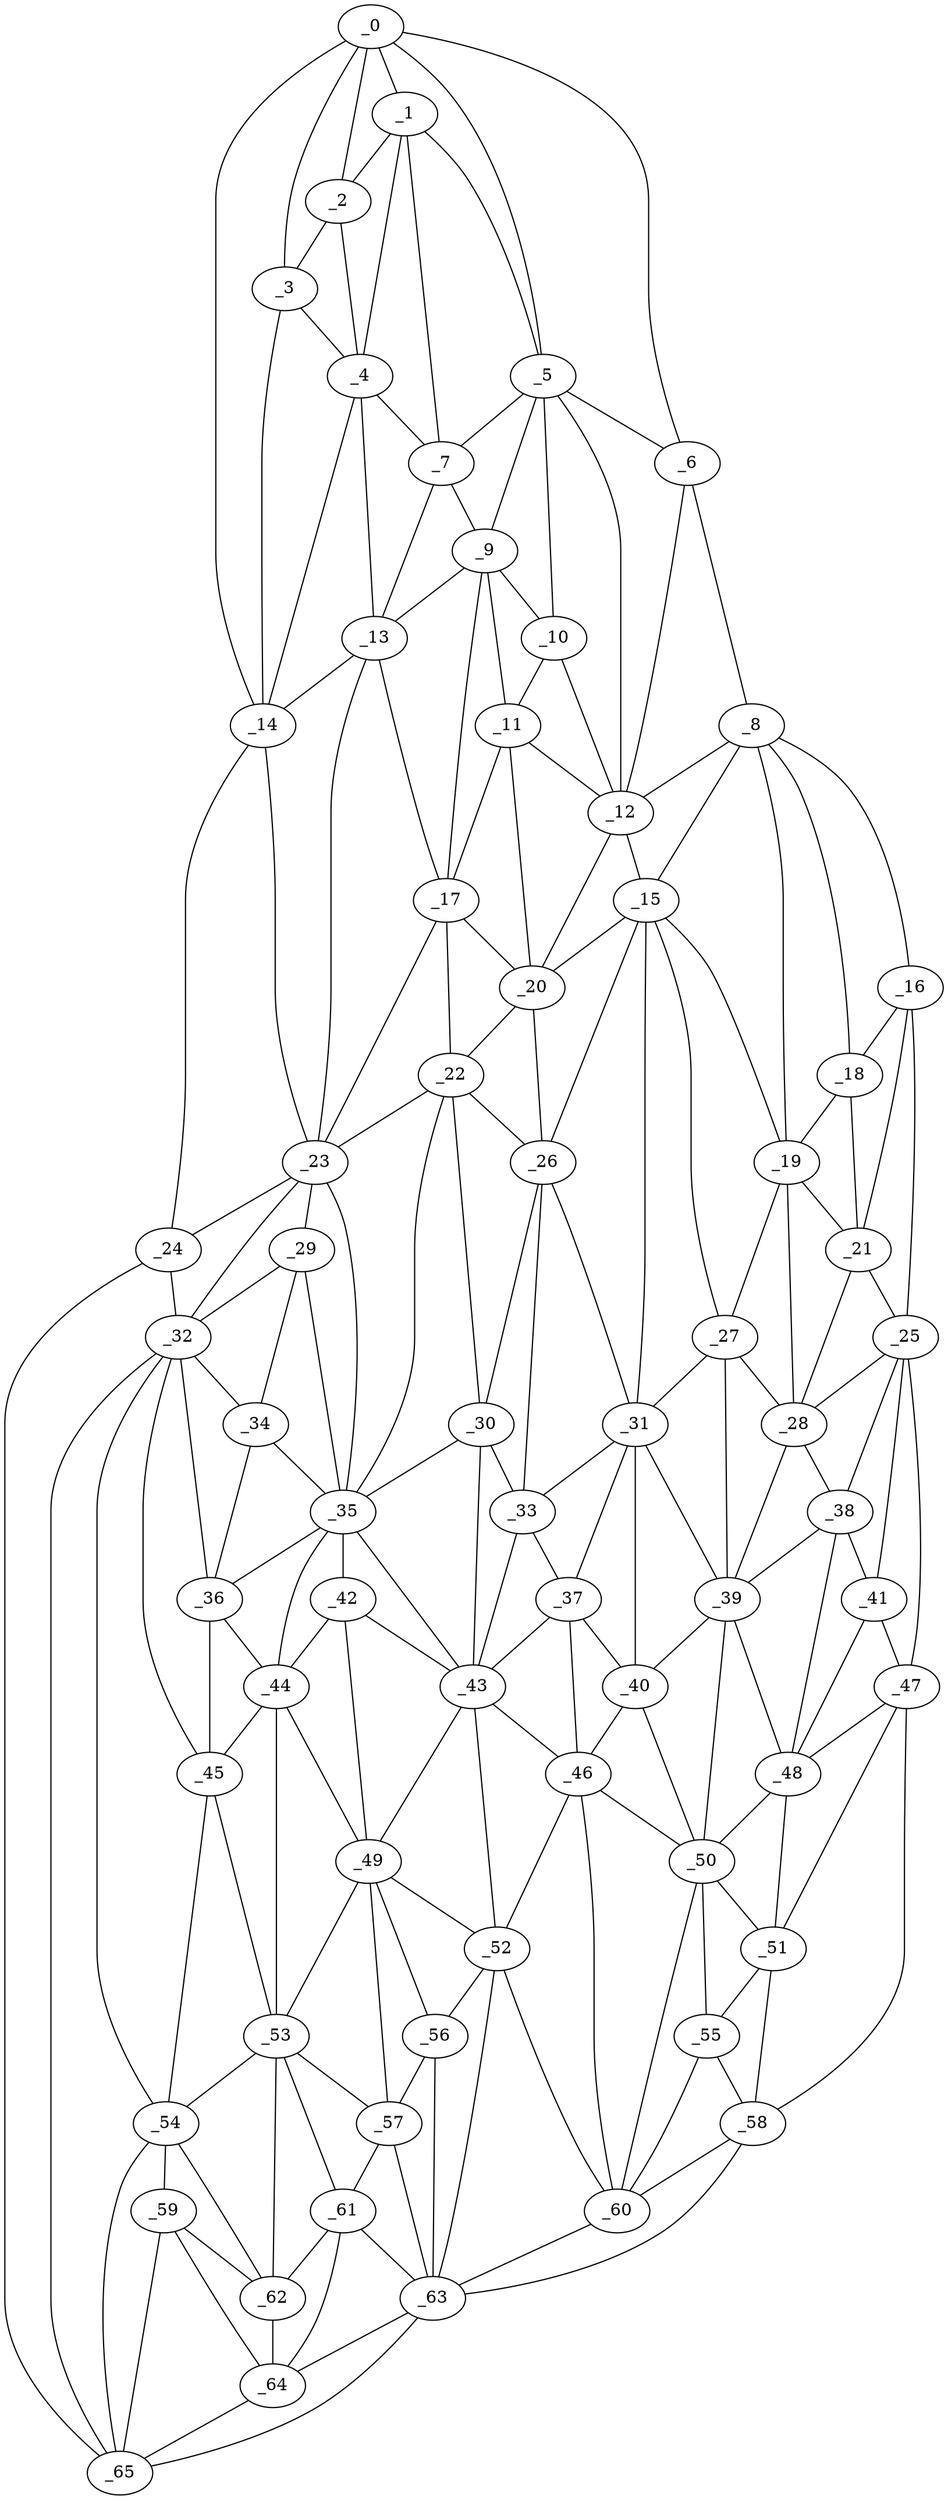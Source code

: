 graph "obj81__200.gxl" {
	_0	 [x=1,
		y=19];
	_1	 [x=14,
		y=27];
	_0 -- _1	 [valence=2];
	_2	 [x=18,
		y=20];
	_0 -- _2	 [valence=2];
	_3	 [x=30,
		y=16];
	_0 -- _3	 [valence=1];
	_5	 [x=34,
		y=70];
	_0 -- _5	 [valence=2];
	_6	 [x=34,
		y=86];
	_0 -- _6	 [valence=1];
	_14	 [x=56,
		y=3];
	_0 -- _14	 [valence=1];
	_1 -- _2	 [valence=2];
	_4	 [x=33,
		y=28];
	_1 -- _4	 [valence=1];
	_1 -- _5	 [valence=2];
	_7	 [x=39,
		y=43];
	_1 -- _7	 [valence=2];
	_2 -- _3	 [valence=2];
	_2 -- _4	 [valence=2];
	_3 -- _4	 [valence=2];
	_3 -- _14	 [valence=1];
	_4 -- _7	 [valence=2];
	_13	 [x=53,
		y=37];
	_4 -- _13	 [valence=1];
	_4 -- _14	 [valence=2];
	_5 -- _6	 [valence=1];
	_5 -- _7	 [valence=1];
	_9	 [x=47,
		y=54];
	_5 -- _9	 [valence=2];
	_10	 [x=47,
		y=67];
	_5 -- _10	 [valence=1];
	_12	 [x=52,
		y=82];
	_5 -- _12	 [valence=2];
	_8	 [x=45,
		y=104];
	_6 -- _8	 [valence=1];
	_6 -- _12	 [valence=1];
	_7 -- _9	 [valence=2];
	_7 -- _13	 [valence=2];
	_8 -- _12	 [valence=2];
	_15	 [x=58,
		y=87];
	_8 -- _15	 [valence=1];
	_16	 [x=58,
		y=118];
	_8 -- _16	 [valence=1];
	_18	 [x=61,
		y=105];
	_8 -- _18	 [valence=1];
	_19	 [x=62,
		y=97];
	_8 -- _19	 [valence=2];
	_9 -- _10	 [valence=1];
	_11	 [x=52,
		y=66];
	_9 -- _11	 [valence=2];
	_9 -- _13	 [valence=2];
	_17	 [x=61,
		y=58];
	_9 -- _17	 [valence=1];
	_10 -- _11	 [valence=2];
	_10 -- _12	 [valence=2];
	_11 -- _12	 [valence=1];
	_11 -- _17	 [valence=2];
	_20	 [x=63,
		y=70];
	_11 -- _20	 [valence=2];
	_12 -- _15	 [valence=1];
	_12 -- _20	 [valence=2];
	_13 -- _14	 [valence=1];
	_13 -- _17	 [valence=2];
	_23	 [x=69,
		y=38];
	_13 -- _23	 [valence=2];
	_14 -- _23	 [valence=2];
	_24	 [x=72,
		y=3];
	_14 -- _24	 [valence=1];
	_15 -- _19	 [valence=1];
	_15 -- _20	 [valence=2];
	_26	 [x=73,
		y=71];
	_15 -- _26	 [valence=2];
	_27	 [x=73,
		y=93];
	_15 -- _27	 [valence=2];
	_31	 [x=76,
		y=88];
	_15 -- _31	 [valence=2];
	_16 -- _18	 [valence=2];
	_21	 [x=65,
		y=109];
	_16 -- _21	 [valence=1];
	_25	 [x=72,
		y=120];
	_16 -- _25	 [valence=1];
	_17 -- _20	 [valence=1];
	_22	 [x=66,
		y=57];
	_17 -- _22	 [valence=2];
	_17 -- _23	 [valence=2];
	_18 -- _19	 [valence=1];
	_18 -- _21	 [valence=2];
	_19 -- _21	 [valence=2];
	_19 -- _27	 [valence=2];
	_28	 [x=73,
		y=109];
	_19 -- _28	 [valence=2];
	_20 -- _22	 [valence=2];
	_20 -- _26	 [valence=1];
	_21 -- _25	 [valence=2];
	_21 -- _28	 [valence=2];
	_22 -- _23	 [valence=2];
	_22 -- _26	 [valence=2];
	_30	 [x=76,
		y=60];
	_22 -- _30	 [valence=2];
	_35	 [x=82,
		y=54];
	_22 -- _35	 [valence=2];
	_23 -- _24	 [valence=2];
	_29	 [x=75,
		y=37];
	_23 -- _29	 [valence=2];
	_32	 [x=78,
		y=6];
	_23 -- _32	 [valence=2];
	_23 -- _35	 [valence=2];
	_24 -- _32	 [valence=1];
	_65	 [x=126,
		y=19];
	_24 -- _65	 [valence=1];
	_25 -- _28	 [valence=1];
	_38	 [x=87,
		y=115];
	_25 -- _38	 [valence=2];
	_41	 [x=92,
		y=119];
	_25 -- _41	 [valence=2];
	_47	 [x=97,
		y=120];
	_25 -- _47	 [valence=1];
	_26 -- _30	 [valence=2];
	_26 -- _31	 [valence=2];
	_33	 [x=80,
		y=77];
	_26 -- _33	 [valence=1];
	_27 -- _28	 [valence=1];
	_27 -- _31	 [valence=2];
	_39	 [x=88,
		y=98];
	_27 -- _39	 [valence=2];
	_28 -- _38	 [valence=2];
	_28 -- _39	 [valence=2];
	_29 -- _32	 [valence=2];
	_34	 [x=81,
		y=38];
	_29 -- _34	 [valence=2];
	_29 -- _35	 [valence=2];
	_30 -- _33	 [valence=2];
	_30 -- _35	 [valence=2];
	_43	 [x=94,
		y=61];
	_30 -- _43	 [valence=1];
	_31 -- _33	 [valence=2];
	_37	 [x=87,
		y=81];
	_31 -- _37	 [valence=2];
	_31 -- _39	 [valence=1];
	_40	 [x=89,
		y=92];
	_31 -- _40	 [valence=2];
	_32 -- _34	 [valence=1];
	_36	 [x=87,
		y=37];
	_32 -- _36	 [valence=2];
	_45	 [x=97,
		y=37];
	_32 -- _45	 [valence=1];
	_54	 [x=111,
		y=35];
	_32 -- _54	 [valence=1];
	_32 -- _65	 [valence=2];
	_33 -- _37	 [valence=2];
	_33 -- _43	 [valence=2];
	_34 -- _35	 [valence=1];
	_34 -- _36	 [valence=2];
	_35 -- _36	 [valence=2];
	_42	 [x=93,
		y=54];
	_35 -- _42	 [valence=1];
	_35 -- _43	 [valence=1];
	_44	 [x=95,
		y=46];
	_35 -- _44	 [valence=2];
	_36 -- _44	 [valence=1];
	_36 -- _45	 [valence=2];
	_37 -- _40	 [valence=1];
	_37 -- _43	 [valence=2];
	_46	 [x=97,
		y=83];
	_37 -- _46	 [valence=2];
	_38 -- _39	 [valence=1];
	_38 -- _41	 [valence=2];
	_48	 [x=98,
		y=113];
	_38 -- _48	 [valence=2];
	_39 -- _40	 [valence=2];
	_39 -- _48	 [valence=1];
	_50	 [x=102,
		y=94];
	_39 -- _50	 [valence=2];
	_40 -- _46	 [valence=2];
	_40 -- _50	 [valence=2];
	_41 -- _47	 [valence=2];
	_41 -- _48	 [valence=2];
	_42 -- _43	 [valence=2];
	_42 -- _44	 [valence=2];
	_49	 [x=100,
		y=59];
	_42 -- _49	 [valence=1];
	_43 -- _46	 [valence=2];
	_43 -- _49	 [valence=2];
	_52	 [x=106,
		y=71];
	_43 -- _52	 [valence=2];
	_44 -- _45	 [valence=2];
	_44 -- _49	 [valence=2];
	_53	 [x=109,
		y=48];
	_44 -- _53	 [valence=1];
	_45 -- _53	 [valence=2];
	_45 -- _54	 [valence=2];
	_46 -- _50	 [valence=2];
	_46 -- _52	 [valence=2];
	_60	 [x=118,
		y=90];
	_46 -- _60	 [valence=2];
	_47 -- _48	 [valence=2];
	_51	 [x=105,
		y=110];
	_47 -- _51	 [valence=2];
	_58	 [x=116,
		y=109];
	_47 -- _58	 [valence=1];
	_48 -- _50	 [valence=2];
	_48 -- _51	 [valence=1];
	_49 -- _52	 [valence=2];
	_49 -- _53	 [valence=2];
	_56	 [x=112,
		y=67];
	_49 -- _56	 [valence=2];
	_57	 [x=115,
		y=64];
	_49 -- _57	 [valence=2];
	_50 -- _51	 [valence=2];
	_55	 [x=111,
		y=97];
	_50 -- _55	 [valence=2];
	_50 -- _60	 [valence=1];
	_51 -- _55	 [valence=1];
	_51 -- _58	 [valence=1];
	_52 -- _56	 [valence=2];
	_52 -- _60	 [valence=2];
	_63	 [x=122,
		y=78];
	_52 -- _63	 [valence=2];
	_53 -- _54	 [valence=2];
	_53 -- _57	 [valence=1];
	_61	 [x=121,
		y=54];
	_53 -- _61	 [valence=1];
	_62	 [x=122,
		y=41];
	_53 -- _62	 [valence=2];
	_59	 [x=118,
		y=34];
	_54 -- _59	 [valence=1];
	_54 -- _62	 [valence=2];
	_54 -- _65	 [valence=2];
	_55 -- _58	 [valence=2];
	_55 -- _60	 [valence=1];
	_56 -- _57	 [valence=1];
	_56 -- _63	 [valence=1];
	_57 -- _61	 [valence=1];
	_57 -- _63	 [valence=2];
	_58 -- _60	 [valence=2];
	_58 -- _63	 [valence=1];
	_59 -- _62	 [valence=1];
	_64	 [x=124,
		y=30];
	_59 -- _64	 [valence=2];
	_59 -- _65	 [valence=2];
	_60 -- _63	 [valence=2];
	_61 -- _62	 [valence=2];
	_61 -- _63	 [valence=2];
	_61 -- _64	 [valence=1];
	_62 -- _64	 [valence=2];
	_63 -- _64	 [valence=2];
	_63 -- _65	 [valence=1];
	_64 -- _65	 [valence=2];
}
